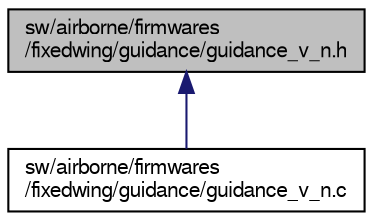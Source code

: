 digraph "sw/airborne/firmwares/fixedwing/guidance/guidance_v_n.h"
{
  edge [fontname="FreeSans",fontsize="10",labelfontname="FreeSans",labelfontsize="10"];
  node [fontname="FreeSans",fontsize="10",shape=record];
  Node1 [label="sw/airborne/firmwares\l/fixedwing/guidance/guidance_v_n.h",height=0.2,width=0.4,color="black", fillcolor="grey75", style="filled", fontcolor="black"];
  Node1 -> Node2 [dir="back",color="midnightblue",fontsize="10",style="solid",fontname="FreeSans"];
  Node2 [label="sw/airborne/firmwares\l/fixedwing/guidance/guidance_v_n.c",height=0.2,width=0.4,color="black", fillcolor="white", style="filled",URL="$guidance__v__n_8c.html",tooltip="\"New\" vertical control for fixed wing vehicles. "];
}
